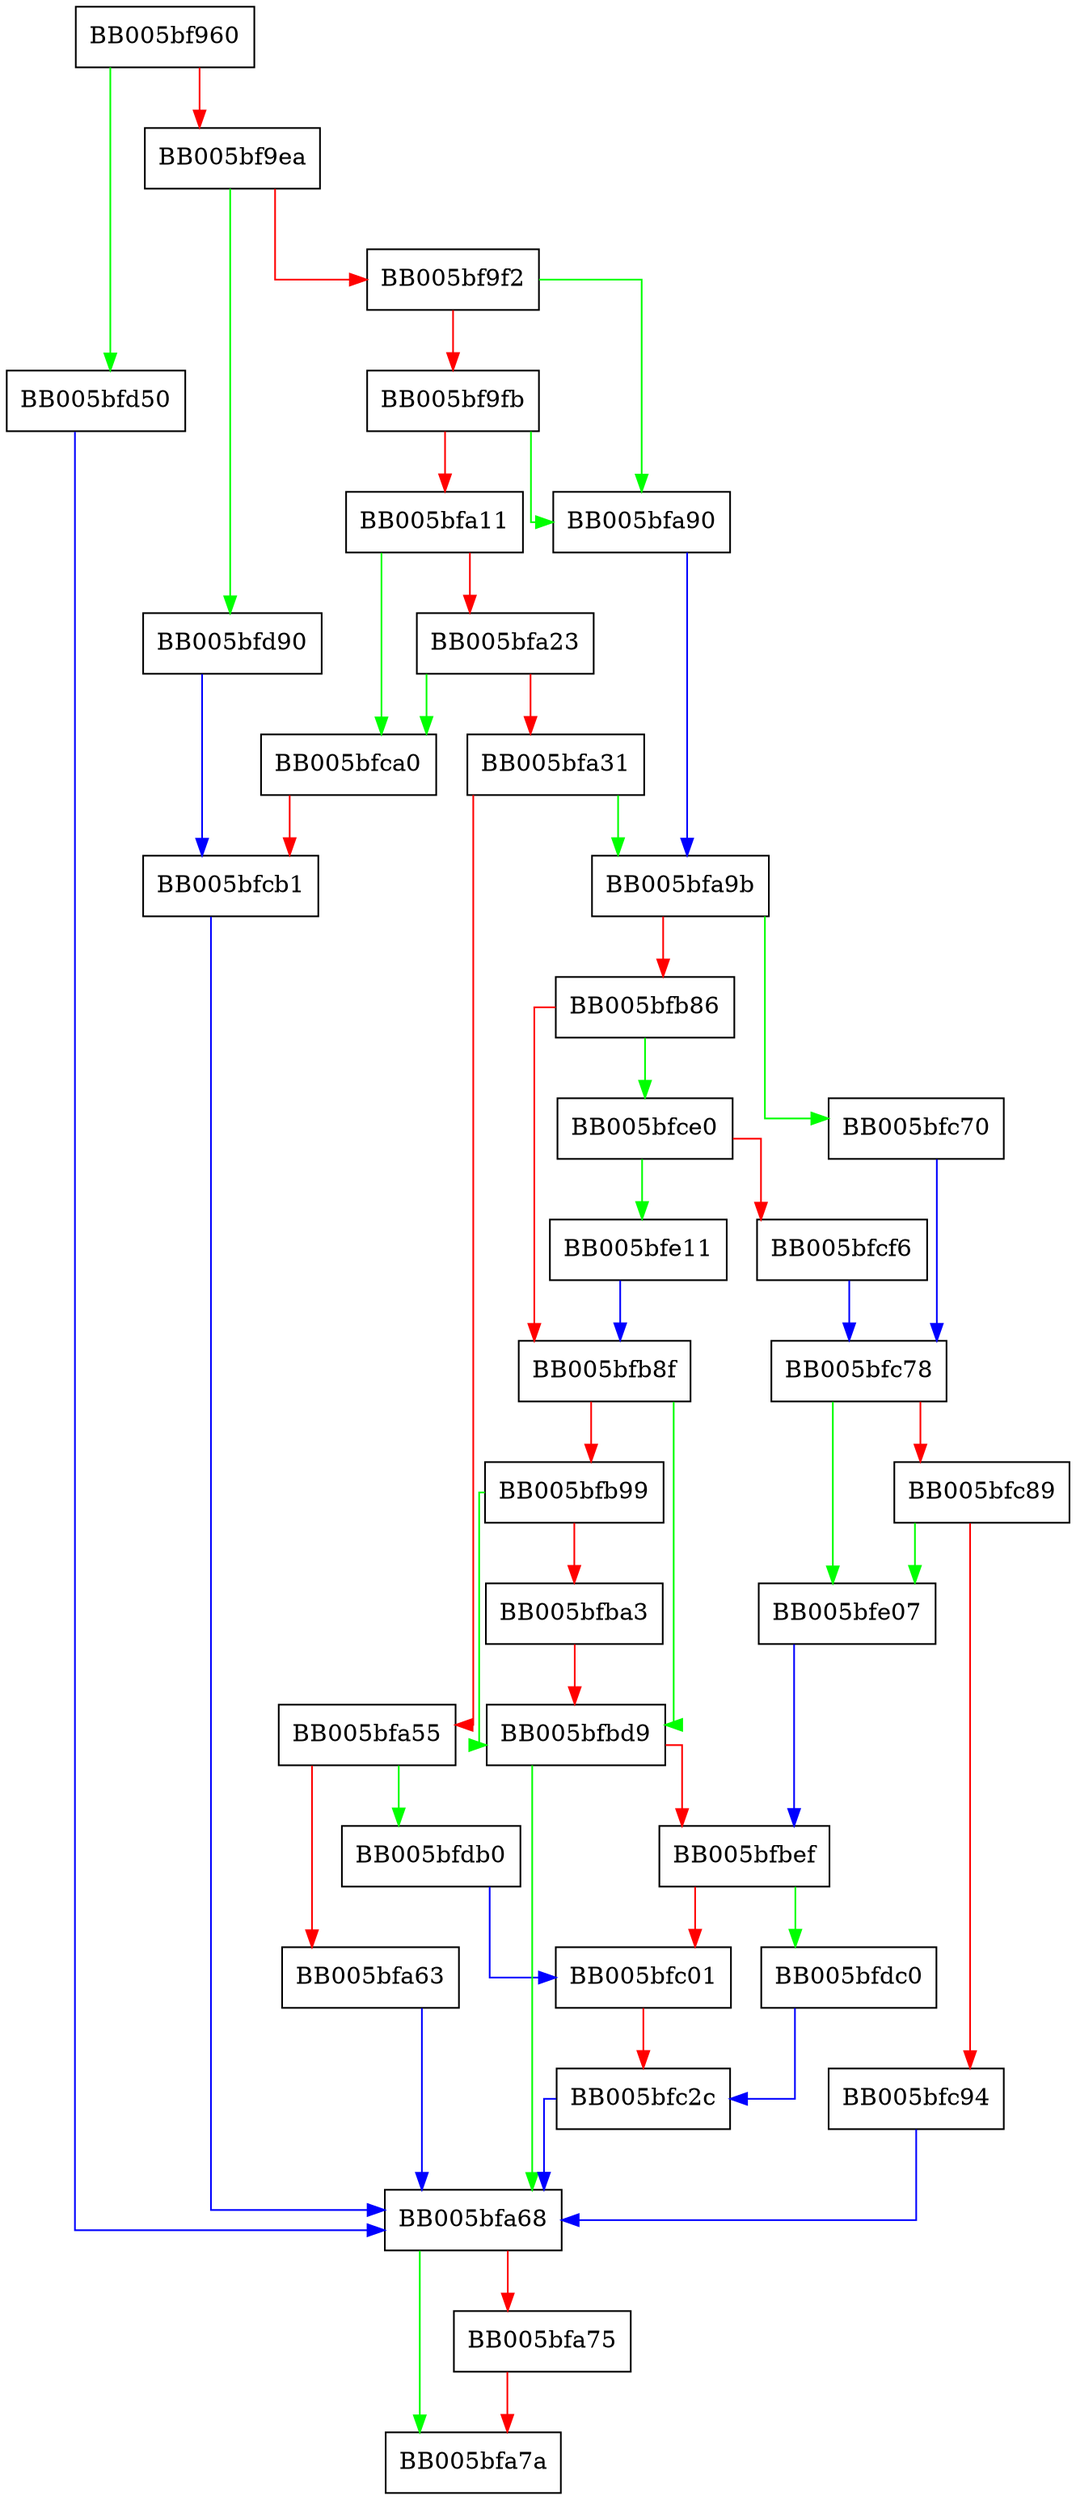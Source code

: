 digraph evp_generic_fetch {
  node [shape="box"];
  graph [splines=ortho];
  BB005bf960 -> BB005bfd50 [color="green"];
  BB005bf960 -> BB005bf9ea [color="red"];
  BB005bf9ea -> BB005bfd90 [color="green"];
  BB005bf9ea -> BB005bf9f2 [color="red"];
  BB005bf9f2 -> BB005bfa90 [color="green"];
  BB005bf9f2 -> BB005bf9fb [color="red"];
  BB005bf9fb -> BB005bfa90 [color="green"];
  BB005bf9fb -> BB005bfa11 [color="red"];
  BB005bfa11 -> BB005bfca0 [color="green"];
  BB005bfa11 -> BB005bfa23 [color="red"];
  BB005bfa23 -> BB005bfca0 [color="green"];
  BB005bfa23 -> BB005bfa31 [color="red"];
  BB005bfa31 -> BB005bfa9b [color="green"];
  BB005bfa31 -> BB005bfa55 [color="red"];
  BB005bfa55 -> BB005bfdb0 [color="green"];
  BB005bfa55 -> BB005bfa63 [color="red"];
  BB005bfa63 -> BB005bfa68 [color="blue"];
  BB005bfa68 -> BB005bfa7a [color="green"];
  BB005bfa68 -> BB005bfa75 [color="red"];
  BB005bfa75 -> BB005bfa7a [color="red"];
  BB005bfa90 -> BB005bfa9b [color="blue"];
  BB005bfa9b -> BB005bfc70 [color="green"];
  BB005bfa9b -> BB005bfb86 [color="red"];
  BB005bfb86 -> BB005bfce0 [color="green"];
  BB005bfb86 -> BB005bfb8f [color="red"];
  BB005bfb8f -> BB005bfbd9 [color="green"];
  BB005bfb8f -> BB005bfb99 [color="red"];
  BB005bfb99 -> BB005bfbd9 [color="green"];
  BB005bfb99 -> BB005bfba3 [color="red"];
  BB005bfba3 -> BB005bfbd9 [color="red"];
  BB005bfbd9 -> BB005bfa68 [color="green"];
  BB005bfbd9 -> BB005bfbef [color="red"];
  BB005bfbef -> BB005bfdc0 [color="green"];
  BB005bfbef -> BB005bfc01 [color="red"];
  BB005bfc01 -> BB005bfc2c [color="red"];
  BB005bfc2c -> BB005bfa68 [color="blue"];
  BB005bfc70 -> BB005bfc78 [color="blue"];
  BB005bfc78 -> BB005bfe07 [color="green"];
  BB005bfc78 -> BB005bfc89 [color="red"];
  BB005bfc89 -> BB005bfe07 [color="green"];
  BB005bfc89 -> BB005bfc94 [color="red"];
  BB005bfc94 -> BB005bfa68 [color="blue"];
  BB005bfca0 -> BB005bfcb1 [color="red"];
  BB005bfcb1 -> BB005bfa68 [color="blue"];
  BB005bfce0 -> BB005bfe11 [color="green"];
  BB005bfce0 -> BB005bfcf6 [color="red"];
  BB005bfcf6 -> BB005bfc78 [color="blue"];
  BB005bfd50 -> BB005bfa68 [color="blue"];
  BB005bfd90 -> BB005bfcb1 [color="blue"];
  BB005bfdb0 -> BB005bfc01 [color="blue"];
  BB005bfdc0 -> BB005bfc2c [color="blue"];
  BB005bfe07 -> BB005bfbef [color="blue"];
  BB005bfe11 -> BB005bfb8f [color="blue"];
}